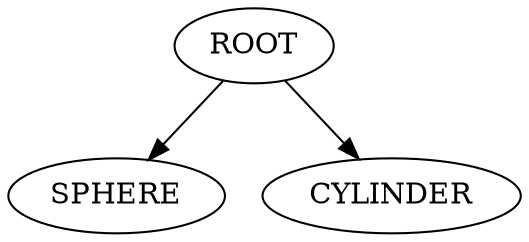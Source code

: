 digraph BVH {
	"0x55c57b41db80" [label="ROOT"];
	"0x55c57b41db80" -> "0x55c57b41d980";
	"0x55c57b41d980" [label="SPHERE"];
	"0x55c57b41db80" -> "0x55c57b41da80";
	"0x55c57b41da80" [label="CYLINDER"];
}
